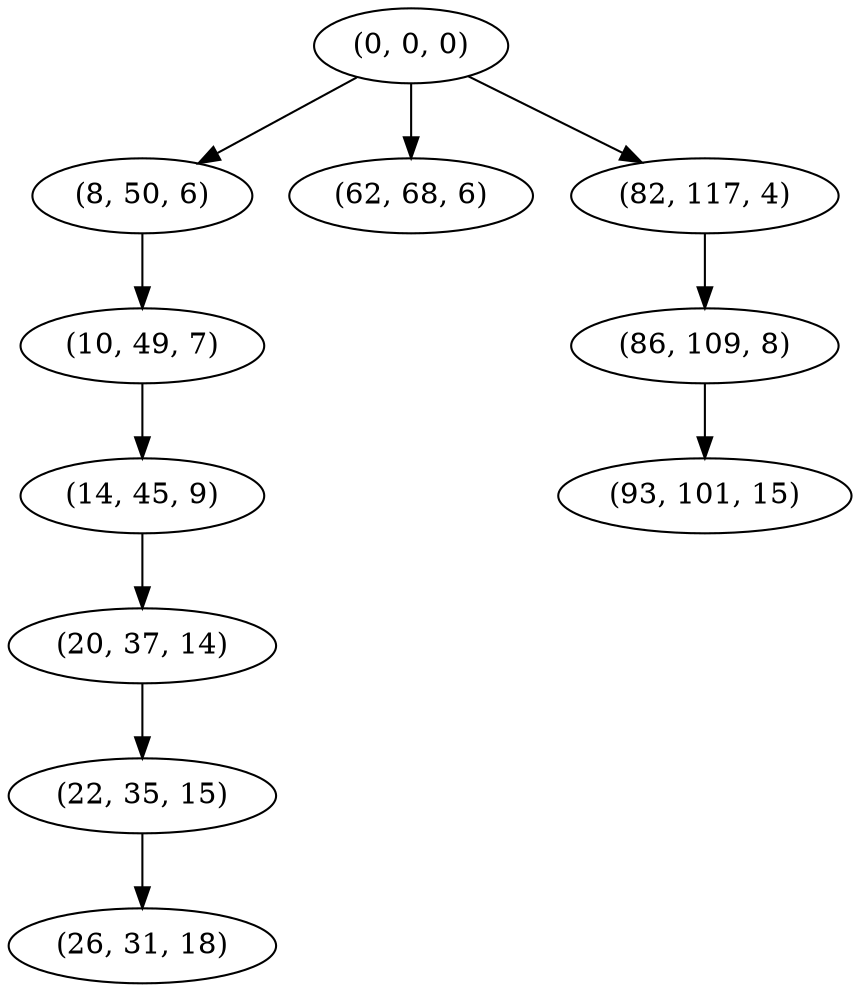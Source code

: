 digraph tree {
    "(0, 0, 0)";
    "(8, 50, 6)";
    "(10, 49, 7)";
    "(14, 45, 9)";
    "(20, 37, 14)";
    "(22, 35, 15)";
    "(26, 31, 18)";
    "(62, 68, 6)";
    "(82, 117, 4)";
    "(86, 109, 8)";
    "(93, 101, 15)";
    "(0, 0, 0)" -> "(8, 50, 6)";
    "(0, 0, 0)" -> "(62, 68, 6)";
    "(0, 0, 0)" -> "(82, 117, 4)";
    "(8, 50, 6)" -> "(10, 49, 7)";
    "(10, 49, 7)" -> "(14, 45, 9)";
    "(14, 45, 9)" -> "(20, 37, 14)";
    "(20, 37, 14)" -> "(22, 35, 15)";
    "(22, 35, 15)" -> "(26, 31, 18)";
    "(82, 117, 4)" -> "(86, 109, 8)";
    "(86, 109, 8)" -> "(93, 101, 15)";
}
